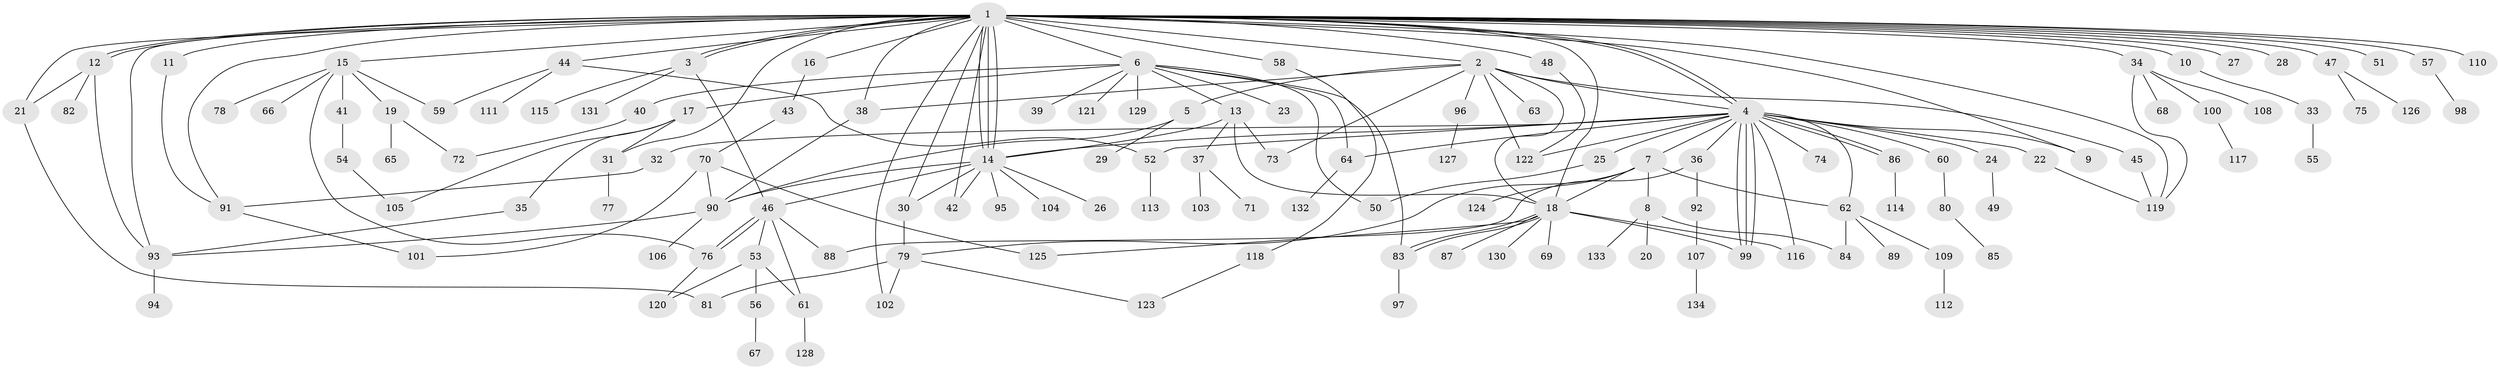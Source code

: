 // Generated by graph-tools (version 1.1) at 2025/48/03/09/25 04:48:12]
// undirected, 134 vertices, 191 edges
graph export_dot {
graph [start="1"]
  node [color=gray90,style=filled];
  1;
  2;
  3;
  4;
  5;
  6;
  7;
  8;
  9;
  10;
  11;
  12;
  13;
  14;
  15;
  16;
  17;
  18;
  19;
  20;
  21;
  22;
  23;
  24;
  25;
  26;
  27;
  28;
  29;
  30;
  31;
  32;
  33;
  34;
  35;
  36;
  37;
  38;
  39;
  40;
  41;
  42;
  43;
  44;
  45;
  46;
  47;
  48;
  49;
  50;
  51;
  52;
  53;
  54;
  55;
  56;
  57;
  58;
  59;
  60;
  61;
  62;
  63;
  64;
  65;
  66;
  67;
  68;
  69;
  70;
  71;
  72;
  73;
  74;
  75;
  76;
  77;
  78;
  79;
  80;
  81;
  82;
  83;
  84;
  85;
  86;
  87;
  88;
  89;
  90;
  91;
  92;
  93;
  94;
  95;
  96;
  97;
  98;
  99;
  100;
  101;
  102;
  103;
  104;
  105;
  106;
  107;
  108;
  109;
  110;
  111;
  112;
  113;
  114;
  115;
  116;
  117;
  118;
  119;
  120;
  121;
  122;
  123;
  124;
  125;
  126;
  127;
  128;
  129;
  130;
  131;
  132;
  133;
  134;
  1 -- 2;
  1 -- 3;
  1 -- 3;
  1 -- 4;
  1 -- 4;
  1 -- 6;
  1 -- 9;
  1 -- 10;
  1 -- 11;
  1 -- 12;
  1 -- 12;
  1 -- 14;
  1 -- 14;
  1 -- 14;
  1 -- 15;
  1 -- 16;
  1 -- 18;
  1 -- 21;
  1 -- 27;
  1 -- 28;
  1 -- 30;
  1 -- 31;
  1 -- 34;
  1 -- 38;
  1 -- 42;
  1 -- 44;
  1 -- 47;
  1 -- 48;
  1 -- 51;
  1 -- 57;
  1 -- 58;
  1 -- 91;
  1 -- 93;
  1 -- 102;
  1 -- 110;
  1 -- 119;
  2 -- 4;
  2 -- 5;
  2 -- 18;
  2 -- 38;
  2 -- 45;
  2 -- 63;
  2 -- 73;
  2 -- 96;
  2 -- 122;
  3 -- 46;
  3 -- 115;
  3 -- 131;
  4 -- 7;
  4 -- 9;
  4 -- 14;
  4 -- 22;
  4 -- 24;
  4 -- 25;
  4 -- 32;
  4 -- 36;
  4 -- 52;
  4 -- 60;
  4 -- 62;
  4 -- 64;
  4 -- 74;
  4 -- 86;
  4 -- 86;
  4 -- 99;
  4 -- 99;
  4 -- 99;
  4 -- 116;
  4 -- 122;
  5 -- 29;
  5 -- 90;
  6 -- 13;
  6 -- 17;
  6 -- 23;
  6 -- 39;
  6 -- 40;
  6 -- 50;
  6 -- 64;
  6 -- 83;
  6 -- 121;
  6 -- 129;
  7 -- 8;
  7 -- 18;
  7 -- 62;
  7 -- 79;
  7 -- 124;
  8 -- 20;
  8 -- 84;
  8 -- 133;
  10 -- 33;
  11 -- 91;
  12 -- 21;
  12 -- 82;
  12 -- 93;
  13 -- 14;
  13 -- 18;
  13 -- 37;
  13 -- 73;
  14 -- 26;
  14 -- 30;
  14 -- 42;
  14 -- 46;
  14 -- 90;
  14 -- 95;
  14 -- 104;
  15 -- 19;
  15 -- 41;
  15 -- 59;
  15 -- 66;
  15 -- 76;
  15 -- 78;
  16 -- 43;
  17 -- 31;
  17 -- 35;
  17 -- 105;
  18 -- 69;
  18 -- 83;
  18 -- 83;
  18 -- 87;
  18 -- 99;
  18 -- 116;
  18 -- 125;
  18 -- 130;
  19 -- 65;
  19 -- 72;
  21 -- 81;
  22 -- 119;
  24 -- 49;
  25 -- 50;
  30 -- 79;
  31 -- 77;
  32 -- 91;
  33 -- 55;
  34 -- 68;
  34 -- 100;
  34 -- 108;
  34 -- 119;
  35 -- 93;
  36 -- 88;
  36 -- 92;
  37 -- 71;
  37 -- 103;
  38 -- 90;
  40 -- 72;
  41 -- 54;
  43 -- 70;
  44 -- 52;
  44 -- 59;
  44 -- 111;
  45 -- 119;
  46 -- 53;
  46 -- 61;
  46 -- 76;
  46 -- 76;
  46 -- 88;
  47 -- 75;
  47 -- 126;
  48 -- 122;
  52 -- 113;
  53 -- 56;
  53 -- 61;
  53 -- 120;
  54 -- 105;
  56 -- 67;
  57 -- 98;
  58 -- 118;
  60 -- 80;
  61 -- 128;
  62 -- 84;
  62 -- 89;
  62 -- 109;
  64 -- 132;
  70 -- 90;
  70 -- 101;
  70 -- 125;
  76 -- 120;
  79 -- 81;
  79 -- 102;
  79 -- 123;
  80 -- 85;
  83 -- 97;
  86 -- 114;
  90 -- 93;
  90 -- 106;
  91 -- 101;
  92 -- 107;
  93 -- 94;
  96 -- 127;
  100 -- 117;
  107 -- 134;
  109 -- 112;
  118 -- 123;
}
